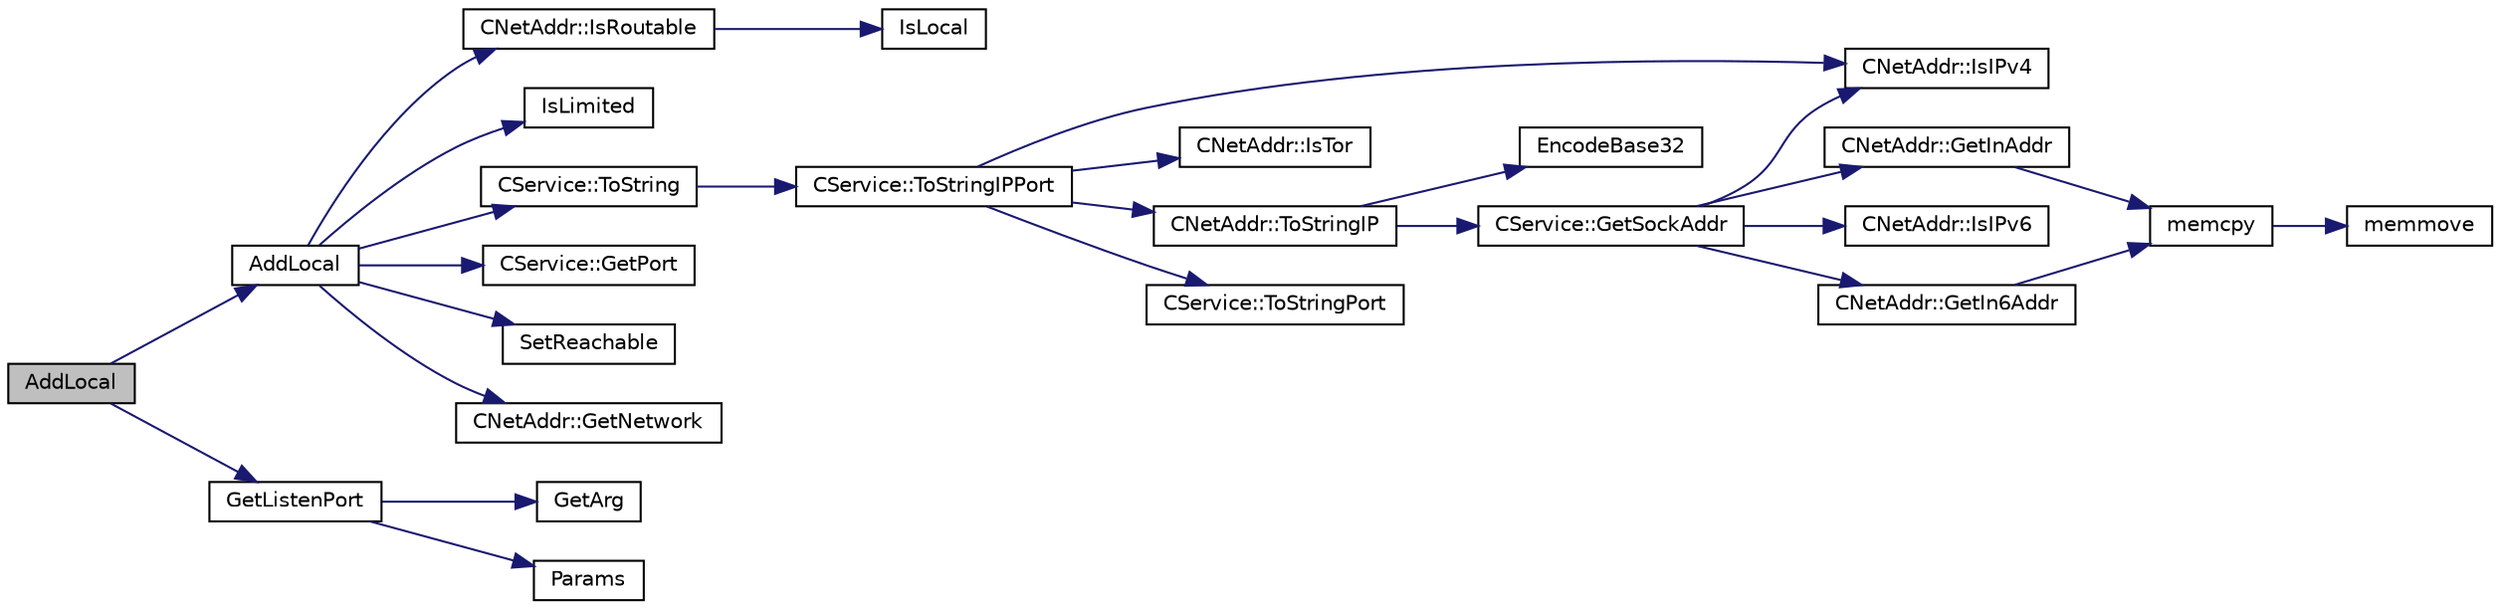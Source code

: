 digraph "AddLocal"
{
  edge [fontname="Helvetica",fontsize="10",labelfontname="Helvetica",labelfontsize="10"];
  node [fontname="Helvetica",fontsize="10",shape=record];
  rankdir="LR";
  Node22 [label="AddLocal",height=0.2,width=0.4,color="black", fillcolor="grey75", style="filled", fontcolor="black"];
  Node22 -> Node23 [color="midnightblue",fontsize="10",style="solid",fontname="Helvetica"];
  Node23 [label="AddLocal",height=0.2,width=0.4,color="black", fillcolor="white", style="filled",URL="$net_8cpp.html#abb92a02eecc581e8927c8a6e31968645"];
  Node23 -> Node24 [color="midnightblue",fontsize="10",style="solid",fontname="Helvetica"];
  Node24 [label="CNetAddr::IsRoutable",height=0.2,width=0.4,color="black", fillcolor="white", style="filled",URL="$class_c_net_addr.html#a4e3b2fea2a6151c76684b3812df4a5c3"];
  Node24 -> Node25 [color="midnightblue",fontsize="10",style="solid",fontname="Helvetica"];
  Node25 [label="IsLocal",height=0.2,width=0.4,color="black", fillcolor="white", style="filled",URL="$net_8cpp.html#a16fa1bd4d34c4c29c90903fc3cdf7517",tooltip="check whether a given address is potentially local "];
  Node23 -> Node26 [color="midnightblue",fontsize="10",style="solid",fontname="Helvetica"];
  Node26 [label="IsLimited",height=0.2,width=0.4,color="black", fillcolor="white", style="filled",URL="$net_8cpp.html#a96eb2fba6d80870802ac787b6ada4beb"];
  Node23 -> Node27 [color="midnightblue",fontsize="10",style="solid",fontname="Helvetica"];
  Node27 [label="CService::ToString",height=0.2,width=0.4,color="black", fillcolor="white", style="filled",URL="$class_c_service.html#a225473158bc07c87a6a862160d73cfea"];
  Node27 -> Node28 [color="midnightblue",fontsize="10",style="solid",fontname="Helvetica"];
  Node28 [label="CService::ToStringIPPort",height=0.2,width=0.4,color="black", fillcolor="white", style="filled",URL="$class_c_service.html#a224204c838b12eeb49ca7eabe6f75004"];
  Node28 -> Node29 [color="midnightblue",fontsize="10",style="solid",fontname="Helvetica"];
  Node29 [label="CNetAddr::IsIPv4",height=0.2,width=0.4,color="black", fillcolor="white", style="filled",URL="$class_c_net_addr.html#a7021b79e9a33c342b68db09dbb6c2293"];
  Node28 -> Node30 [color="midnightblue",fontsize="10",style="solid",fontname="Helvetica"];
  Node30 [label="CNetAddr::IsTor",height=0.2,width=0.4,color="black", fillcolor="white", style="filled",URL="$class_c_net_addr.html#a4db37b4997ff3b8c57959f2aa915a9a3"];
  Node28 -> Node31 [color="midnightblue",fontsize="10",style="solid",fontname="Helvetica"];
  Node31 [label="CNetAddr::ToStringIP",height=0.2,width=0.4,color="black", fillcolor="white", style="filled",URL="$class_c_net_addr.html#a0c8d9b5ed3824546ff4dccca3b28b073"];
  Node31 -> Node32 [color="midnightblue",fontsize="10",style="solid",fontname="Helvetica"];
  Node32 [label="EncodeBase32",height=0.2,width=0.4,color="black", fillcolor="white", style="filled",URL="$utilstrencodings_8cpp.html#a71aa75e646de8a10971f887bc71d9a75"];
  Node31 -> Node33 [color="midnightblue",fontsize="10",style="solid",fontname="Helvetica"];
  Node33 [label="CService::GetSockAddr",height=0.2,width=0.4,color="black", fillcolor="white", style="filled",URL="$class_c_service.html#ac4c6d655fab3af40937f0b0c65581745"];
  Node33 -> Node29 [color="midnightblue",fontsize="10",style="solid",fontname="Helvetica"];
  Node33 -> Node34 [color="midnightblue",fontsize="10",style="solid",fontname="Helvetica"];
  Node34 [label="CNetAddr::GetInAddr",height=0.2,width=0.4,color="black", fillcolor="white", style="filled",URL="$class_c_net_addr.html#a4f73432c55d4acb6b9e4c54833eefea6"];
  Node34 -> Node35 [color="midnightblue",fontsize="10",style="solid",fontname="Helvetica"];
  Node35 [label="memcpy",height=0.2,width=0.4,color="black", fillcolor="white", style="filled",URL="$glibc__compat_8cpp.html#a0f46826ab0466591e136db24394923cf"];
  Node35 -> Node36 [color="midnightblue",fontsize="10",style="solid",fontname="Helvetica"];
  Node36 [label="memmove",height=0.2,width=0.4,color="black", fillcolor="white", style="filled",URL="$glibc__compat_8cpp.html#a9778d49e9029dd75bc53ecbbf9f5e9a1"];
  Node33 -> Node37 [color="midnightblue",fontsize="10",style="solid",fontname="Helvetica"];
  Node37 [label="CNetAddr::IsIPv6",height=0.2,width=0.4,color="black", fillcolor="white", style="filled",URL="$class_c_net_addr.html#aad5f7a372c56ccf4d773f728b6b46e18"];
  Node33 -> Node38 [color="midnightblue",fontsize="10",style="solid",fontname="Helvetica"];
  Node38 [label="CNetAddr::GetIn6Addr",height=0.2,width=0.4,color="black", fillcolor="white", style="filled",URL="$class_c_net_addr.html#a3616012f94b27148e5b8e27d943d4884"];
  Node38 -> Node35 [color="midnightblue",fontsize="10",style="solid",fontname="Helvetica"];
  Node28 -> Node39 [color="midnightblue",fontsize="10",style="solid",fontname="Helvetica"];
  Node39 [label="CService::ToStringPort",height=0.2,width=0.4,color="black", fillcolor="white", style="filled",URL="$class_c_service.html#a95d6f24b6a613fca24734ba4e38ef3dc"];
  Node23 -> Node40 [color="midnightblue",fontsize="10",style="solid",fontname="Helvetica"];
  Node40 [label="CService::GetPort",height=0.2,width=0.4,color="black", fillcolor="white", style="filled",URL="$class_c_service.html#a71caa0d6aa6ab12758bde8b6a6bcfd2a"];
  Node23 -> Node41 [color="midnightblue",fontsize="10",style="solid",fontname="Helvetica"];
  Node41 [label="SetReachable",height=0.2,width=0.4,color="black", fillcolor="white", style="filled",URL="$net_8cpp.html#a89098b55df7d627a7a3c7f367cae24e6"];
  Node23 -> Node42 [color="midnightblue",fontsize="10",style="solid",fontname="Helvetica"];
  Node42 [label="CNetAddr::GetNetwork",height=0.2,width=0.4,color="black", fillcolor="white", style="filled",URL="$class_c_net_addr.html#ad0162f2629f552a65acf934e1629c1db"];
  Node22 -> Node43 [color="midnightblue",fontsize="10",style="solid",fontname="Helvetica"];
  Node43 [label="GetListenPort",height=0.2,width=0.4,color="black", fillcolor="white", style="filled",URL="$net_8cpp.html#af6d341a24d761a509fca026458cf2f72"];
  Node43 -> Node44 [color="midnightblue",fontsize="10",style="solid",fontname="Helvetica"];
  Node44 [label="GetArg",height=0.2,width=0.4,color="black", fillcolor="white", style="filled",URL="$util_8cpp.html#a24f685720bf40370e5bd2a192ad50cd8",tooltip="Return string argument or default value. "];
  Node43 -> Node45 [color="midnightblue",fontsize="10",style="solid",fontname="Helvetica"];
  Node45 [label="Params",height=0.2,width=0.4,color="black", fillcolor="white", style="filled",URL="$chainparams_8cpp.html#ace5c5b706d71a324a417dd2db394fd4a",tooltip="Return the currently selected parameters. "];
}
